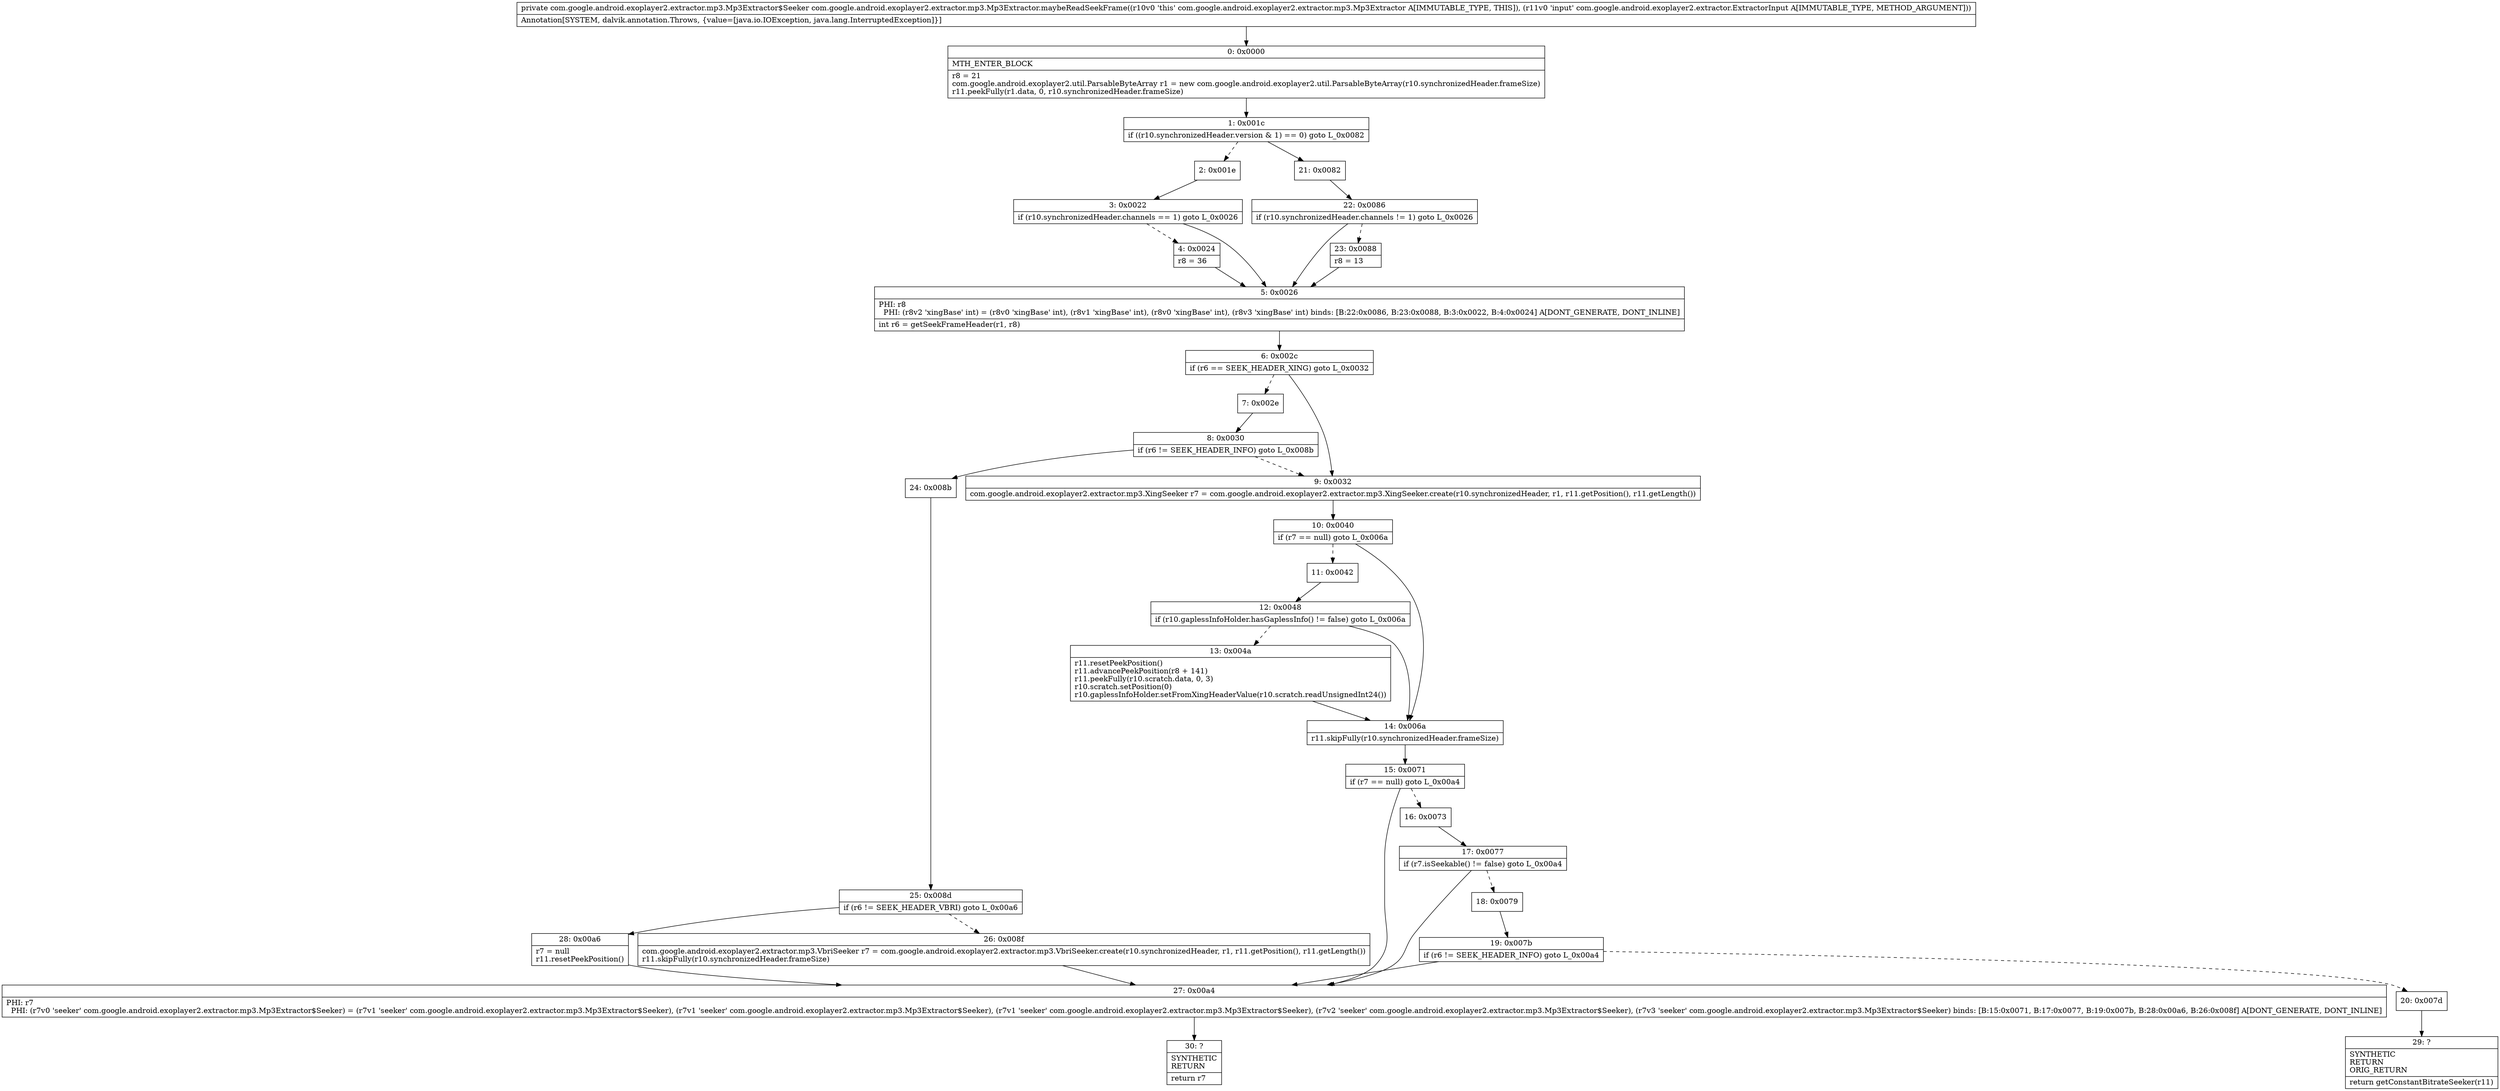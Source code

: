 digraph "CFG forcom.google.android.exoplayer2.extractor.mp3.Mp3Extractor.maybeReadSeekFrame(Lcom\/google\/android\/exoplayer2\/extractor\/ExtractorInput;)Lcom\/google\/android\/exoplayer2\/extractor\/mp3\/Mp3Extractor$Seeker;" {
Node_0 [shape=record,label="{0\:\ 0x0000|MTH_ENTER_BLOCK\l|r8 = 21\lcom.google.android.exoplayer2.util.ParsableByteArray r1 = new com.google.android.exoplayer2.util.ParsableByteArray(r10.synchronizedHeader.frameSize)\lr11.peekFully(r1.data, 0, r10.synchronizedHeader.frameSize)\l}"];
Node_1 [shape=record,label="{1\:\ 0x001c|if ((r10.synchronizedHeader.version & 1) == 0) goto L_0x0082\l}"];
Node_2 [shape=record,label="{2\:\ 0x001e}"];
Node_3 [shape=record,label="{3\:\ 0x0022|if (r10.synchronizedHeader.channels == 1) goto L_0x0026\l}"];
Node_4 [shape=record,label="{4\:\ 0x0024|r8 = 36\l}"];
Node_5 [shape=record,label="{5\:\ 0x0026|PHI: r8 \l  PHI: (r8v2 'xingBase' int) = (r8v0 'xingBase' int), (r8v1 'xingBase' int), (r8v0 'xingBase' int), (r8v3 'xingBase' int) binds: [B:22:0x0086, B:23:0x0088, B:3:0x0022, B:4:0x0024] A[DONT_GENERATE, DONT_INLINE]\l|int r6 = getSeekFrameHeader(r1, r8)\l}"];
Node_6 [shape=record,label="{6\:\ 0x002c|if (r6 == SEEK_HEADER_XING) goto L_0x0032\l}"];
Node_7 [shape=record,label="{7\:\ 0x002e}"];
Node_8 [shape=record,label="{8\:\ 0x0030|if (r6 != SEEK_HEADER_INFO) goto L_0x008b\l}"];
Node_9 [shape=record,label="{9\:\ 0x0032|com.google.android.exoplayer2.extractor.mp3.XingSeeker r7 = com.google.android.exoplayer2.extractor.mp3.XingSeeker.create(r10.synchronizedHeader, r1, r11.getPosition(), r11.getLength())\l}"];
Node_10 [shape=record,label="{10\:\ 0x0040|if (r7 == null) goto L_0x006a\l}"];
Node_11 [shape=record,label="{11\:\ 0x0042}"];
Node_12 [shape=record,label="{12\:\ 0x0048|if (r10.gaplessInfoHolder.hasGaplessInfo() != false) goto L_0x006a\l}"];
Node_13 [shape=record,label="{13\:\ 0x004a|r11.resetPeekPosition()\lr11.advancePeekPosition(r8 + 141)\lr11.peekFully(r10.scratch.data, 0, 3)\lr10.scratch.setPosition(0)\lr10.gaplessInfoHolder.setFromXingHeaderValue(r10.scratch.readUnsignedInt24())\l}"];
Node_14 [shape=record,label="{14\:\ 0x006a|r11.skipFully(r10.synchronizedHeader.frameSize)\l}"];
Node_15 [shape=record,label="{15\:\ 0x0071|if (r7 == null) goto L_0x00a4\l}"];
Node_16 [shape=record,label="{16\:\ 0x0073}"];
Node_17 [shape=record,label="{17\:\ 0x0077|if (r7.isSeekable() != false) goto L_0x00a4\l}"];
Node_18 [shape=record,label="{18\:\ 0x0079}"];
Node_19 [shape=record,label="{19\:\ 0x007b|if (r6 != SEEK_HEADER_INFO) goto L_0x00a4\l}"];
Node_20 [shape=record,label="{20\:\ 0x007d}"];
Node_21 [shape=record,label="{21\:\ 0x0082}"];
Node_22 [shape=record,label="{22\:\ 0x0086|if (r10.synchronizedHeader.channels != 1) goto L_0x0026\l}"];
Node_23 [shape=record,label="{23\:\ 0x0088|r8 = 13\l}"];
Node_24 [shape=record,label="{24\:\ 0x008b}"];
Node_25 [shape=record,label="{25\:\ 0x008d|if (r6 != SEEK_HEADER_VBRI) goto L_0x00a6\l}"];
Node_26 [shape=record,label="{26\:\ 0x008f|com.google.android.exoplayer2.extractor.mp3.VbriSeeker r7 = com.google.android.exoplayer2.extractor.mp3.VbriSeeker.create(r10.synchronizedHeader, r1, r11.getPosition(), r11.getLength())\lr11.skipFully(r10.synchronizedHeader.frameSize)\l}"];
Node_27 [shape=record,label="{27\:\ 0x00a4|PHI: r7 \l  PHI: (r7v0 'seeker' com.google.android.exoplayer2.extractor.mp3.Mp3Extractor$Seeker) = (r7v1 'seeker' com.google.android.exoplayer2.extractor.mp3.Mp3Extractor$Seeker), (r7v1 'seeker' com.google.android.exoplayer2.extractor.mp3.Mp3Extractor$Seeker), (r7v1 'seeker' com.google.android.exoplayer2.extractor.mp3.Mp3Extractor$Seeker), (r7v2 'seeker' com.google.android.exoplayer2.extractor.mp3.Mp3Extractor$Seeker), (r7v3 'seeker' com.google.android.exoplayer2.extractor.mp3.Mp3Extractor$Seeker) binds: [B:15:0x0071, B:17:0x0077, B:19:0x007b, B:28:0x00a6, B:26:0x008f] A[DONT_GENERATE, DONT_INLINE]\l}"];
Node_28 [shape=record,label="{28\:\ 0x00a6|r7 = null\lr11.resetPeekPosition()\l}"];
Node_29 [shape=record,label="{29\:\ ?|SYNTHETIC\lRETURN\lORIG_RETURN\l|return getConstantBitrateSeeker(r11)\l}"];
Node_30 [shape=record,label="{30\:\ ?|SYNTHETIC\lRETURN\l|return r7\l}"];
MethodNode[shape=record,label="{private com.google.android.exoplayer2.extractor.mp3.Mp3Extractor$Seeker com.google.android.exoplayer2.extractor.mp3.Mp3Extractor.maybeReadSeekFrame((r10v0 'this' com.google.android.exoplayer2.extractor.mp3.Mp3Extractor A[IMMUTABLE_TYPE, THIS]), (r11v0 'input' com.google.android.exoplayer2.extractor.ExtractorInput A[IMMUTABLE_TYPE, METHOD_ARGUMENT]))  | Annotation[SYSTEM, dalvik.annotation.Throws, \{value=[java.io.IOException, java.lang.InterruptedException]\}]\l}"];
MethodNode -> Node_0;
Node_0 -> Node_1;
Node_1 -> Node_2[style=dashed];
Node_1 -> Node_21;
Node_2 -> Node_3;
Node_3 -> Node_4[style=dashed];
Node_3 -> Node_5;
Node_4 -> Node_5;
Node_5 -> Node_6;
Node_6 -> Node_7[style=dashed];
Node_6 -> Node_9;
Node_7 -> Node_8;
Node_8 -> Node_9[style=dashed];
Node_8 -> Node_24;
Node_9 -> Node_10;
Node_10 -> Node_11[style=dashed];
Node_10 -> Node_14;
Node_11 -> Node_12;
Node_12 -> Node_13[style=dashed];
Node_12 -> Node_14;
Node_13 -> Node_14;
Node_14 -> Node_15;
Node_15 -> Node_16[style=dashed];
Node_15 -> Node_27;
Node_16 -> Node_17;
Node_17 -> Node_18[style=dashed];
Node_17 -> Node_27;
Node_18 -> Node_19;
Node_19 -> Node_20[style=dashed];
Node_19 -> Node_27;
Node_20 -> Node_29;
Node_21 -> Node_22;
Node_22 -> Node_5;
Node_22 -> Node_23[style=dashed];
Node_23 -> Node_5;
Node_24 -> Node_25;
Node_25 -> Node_26[style=dashed];
Node_25 -> Node_28;
Node_26 -> Node_27;
Node_27 -> Node_30;
Node_28 -> Node_27;
}

